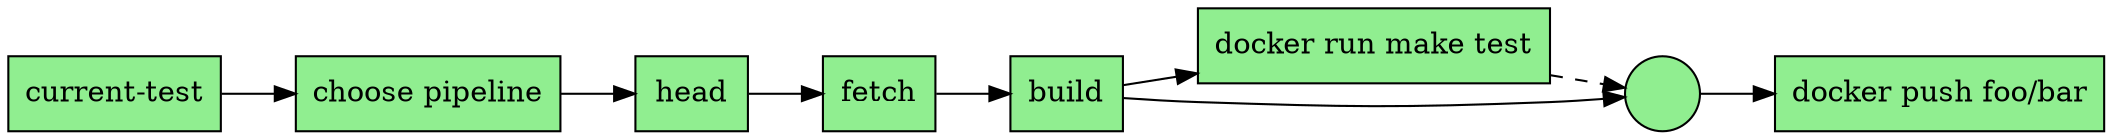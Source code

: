 digraph pipeline {
  node [shape="box"]
  rankdir=LR
  n2 [label="current-test",fillcolor="#90ee90",style="filled"]
  n1 [label="choose pipeline",fillcolor="#90ee90",style="filled"]
  n7 [label="head",fillcolor="#90ee90",style="filled"]
  n6 [label="fetch",fillcolor="#90ee90",style="filled"]
  n5 [label="build",fillcolor="#90ee90",style="filled"]
  n4 [label="docker run make test",fillcolor="#90ee90",style="filled"]
  n3 [label="",fillcolor="#90ee90",style="filled",shape="circle"]
  n0 [label="docker push foo/bar",fillcolor="#90ee90",style="filled"]
  n3 -> n0
  n5 -> n3
  n4 -> n3 [style="dashed"]
  n5 -> n4
  n6 -> n5
  n7 -> n6
  n1 -> n7
  n2 -> n1
  }
